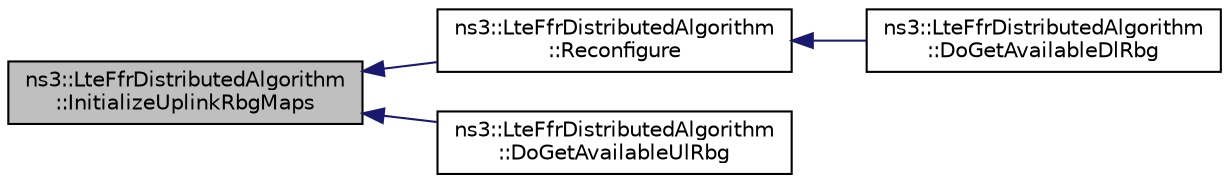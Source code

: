 digraph "ns3::LteFfrDistributedAlgorithm::InitializeUplinkRbgMaps"
{
  edge [fontname="Helvetica",fontsize="10",labelfontname="Helvetica",labelfontsize="10"];
  node [fontname="Helvetica",fontsize="10",shape=record];
  rankdir="LR";
  Node1 [label="ns3::LteFfrDistributedAlgorithm\l::InitializeUplinkRbgMaps",height=0.2,width=0.4,color="black", fillcolor="grey75", style="filled", fontcolor="black"];
  Node1 -> Node2 [dir="back",color="midnightblue",fontsize="10",style="solid"];
  Node2 [label="ns3::LteFfrDistributedAlgorithm\l::Reconfigure",height=0.2,width=0.4,color="black", fillcolor="white", style="filled",URL="$de/d67/classns3_1_1LteFfrDistributedAlgorithm.html#af1294432ff640dab00afc663fd830fef",tooltip="Automatic FR reconfiguration. "];
  Node2 -> Node3 [dir="back",color="midnightblue",fontsize="10",style="solid"];
  Node3 [label="ns3::LteFfrDistributedAlgorithm\l::DoGetAvailableDlRbg",height=0.2,width=0.4,color="black", fillcolor="white", style="filled",URL="$de/d67/classns3_1_1LteFfrDistributedAlgorithm.html#a4dbe109be9e3fcb461c67a80f4d0707c",tooltip="Implementation of LteFfrSapProvider::GetAvailableDlRbg. "];
  Node1 -> Node4 [dir="back",color="midnightblue",fontsize="10",style="solid"];
  Node4 [label="ns3::LteFfrDistributedAlgorithm\l::DoGetAvailableUlRbg",height=0.2,width=0.4,color="black", fillcolor="white", style="filled",URL="$de/d67/classns3_1_1LteFfrDistributedAlgorithm.html#a96e7bb2ce018dd0e2d46ade9d56ce464",tooltip="Implementation of LteFfrSapProvider::GetAvailableUlRbg. "];
}
